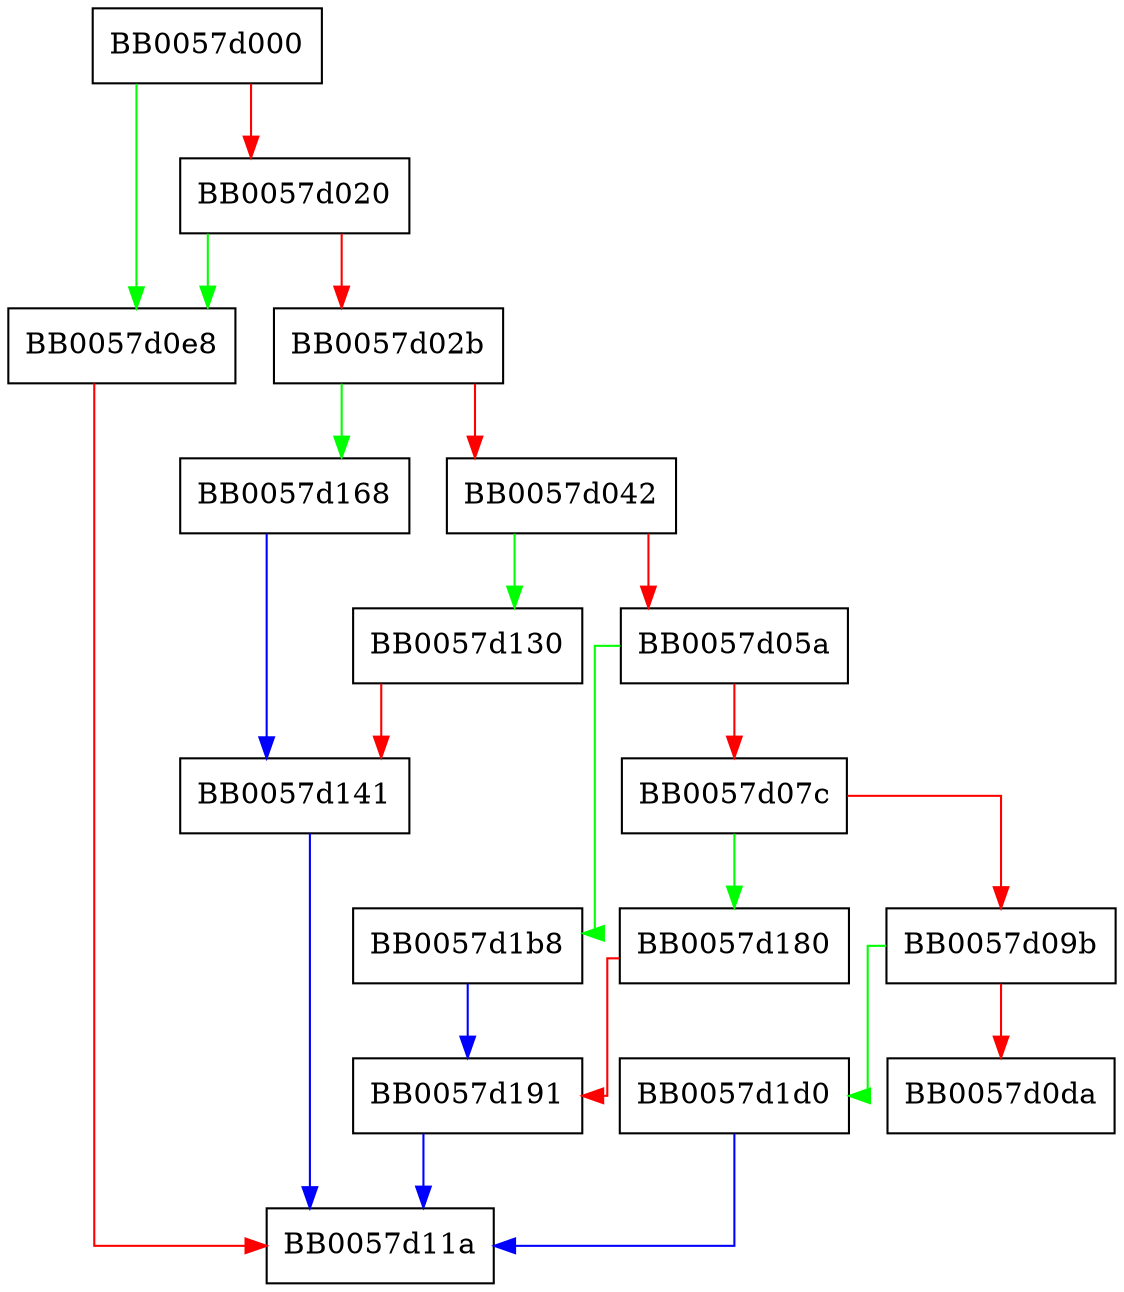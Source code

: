 digraph dsa_priv_encode {
  node [shape="box"];
  graph [splines=ortho];
  BB0057d000 -> BB0057d0e8 [color="green"];
  BB0057d000 -> BB0057d020 [color="red"];
  BB0057d020 -> BB0057d0e8 [color="green"];
  BB0057d020 -> BB0057d02b [color="red"];
  BB0057d02b -> BB0057d168 [color="green"];
  BB0057d02b -> BB0057d042 [color="red"];
  BB0057d042 -> BB0057d130 [color="green"];
  BB0057d042 -> BB0057d05a [color="red"];
  BB0057d05a -> BB0057d1b8 [color="green"];
  BB0057d05a -> BB0057d07c [color="red"];
  BB0057d07c -> BB0057d180 [color="green"];
  BB0057d07c -> BB0057d09b [color="red"];
  BB0057d09b -> BB0057d1d0 [color="green"];
  BB0057d09b -> BB0057d0da [color="red"];
  BB0057d0e8 -> BB0057d11a [color="red"];
  BB0057d130 -> BB0057d141 [color="red"];
  BB0057d141 -> BB0057d11a [color="blue"];
  BB0057d168 -> BB0057d141 [color="blue"];
  BB0057d180 -> BB0057d191 [color="red"];
  BB0057d191 -> BB0057d11a [color="blue"];
  BB0057d1b8 -> BB0057d191 [color="blue"];
  BB0057d1d0 -> BB0057d11a [color="blue"];
}
